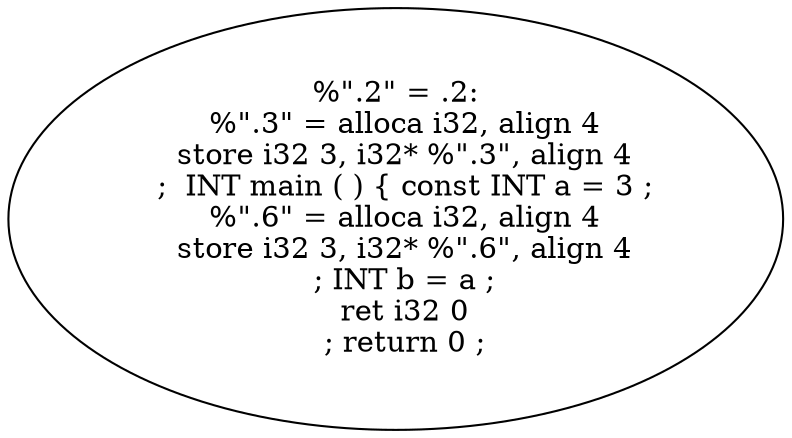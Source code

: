 digraph AST {
  "125702257078768" [label="%\".2\" = .2:
  %\".3\" = alloca i32, align 4
  store i32 3, i32* %\".3\", align 4
  ;  INT main ( ) { const INT a = 3 ;
  %\".6\" = alloca i32, align 4
  store i32 3, i32* %\".6\", align 4
  ; INT b = a ;
  ret i32 0
  ; return 0 ;"];
}
